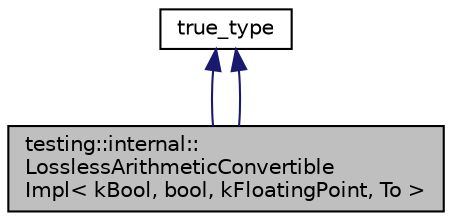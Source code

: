 digraph "testing::internal::LosslessArithmeticConvertibleImpl&lt; kBool, bool, kFloatingPoint, To &gt;"
{
 // LATEX_PDF_SIZE
  edge [fontname="Helvetica",fontsize="10",labelfontname="Helvetica",labelfontsize="10"];
  node [fontname="Helvetica",fontsize="10",shape=record];
  Node1 [label="testing::internal::\lLosslessArithmeticConvertible\lImpl\< kBool, bool, kFloatingPoint, To \>",height=0.2,width=0.4,color="black", fillcolor="grey75", style="filled", fontcolor="black",tooltip=" "];
  Node2 -> Node1 [dir="back",color="midnightblue",fontsize="10",style="solid",fontname="Helvetica"];
  Node2 [label="true_type",height=0.2,width=0.4,color="black", fillcolor="white", style="filled",URL="$structtesting_1_1internal_1_1bool__constant.html",tooltip=" "];
  Node2 -> Node1 [dir="back",color="midnightblue",fontsize="10",style="solid",fontname="Helvetica"];
}
